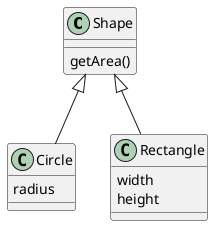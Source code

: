 @startuml
'https://plantuml.com/sequence-diagram
class Shape{
    getArea()
}

class Circle{
    radius
}

class Rectangle{
    width
    height
}

Shape <|-- Circle
Shape <|-- Rectangle

@enduml
